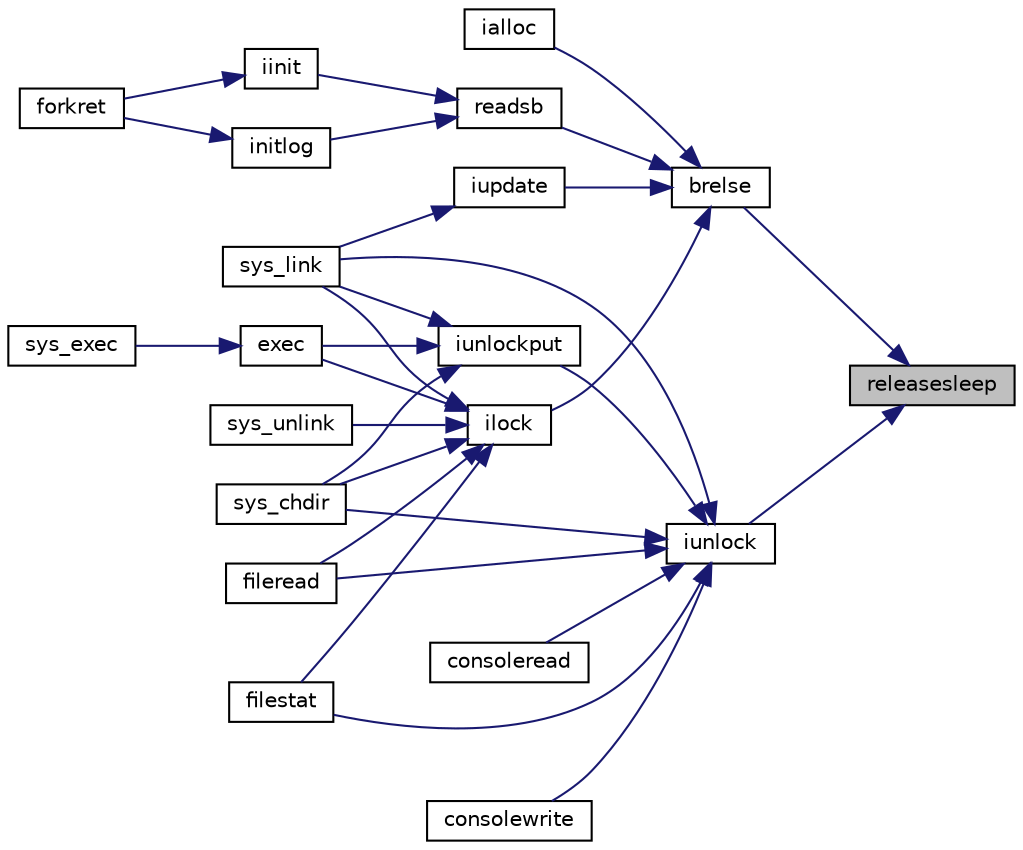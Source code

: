 digraph "releasesleep"
{
 // LATEX_PDF_SIZE
  edge [fontname="Helvetica",fontsize="10",labelfontname="Helvetica",labelfontsize="10"];
  node [fontname="Helvetica",fontsize="10",shape=record];
  rankdir="RL";
  Node1 [label="releasesleep",height=0.2,width=0.4,color="black", fillcolor="grey75", style="filled", fontcolor="black",tooltip=" "];
  Node1 -> Node2 [dir="back",color="midnightblue",fontsize="10",style="solid"];
  Node2 [label="brelse",height=0.2,width=0.4,color="black", fillcolor="white", style="filled",URL="$dc/de6/bio_8c.html#ab5335aeb503731104314321a78a6d727",tooltip=" "];
  Node2 -> Node3 [dir="back",color="midnightblue",fontsize="10",style="solid"];
  Node3 [label="ialloc",height=0.2,width=0.4,color="black", fillcolor="white", style="filled",URL="$d5/d64/defs_8h.html#ab4d7f391ca5219199e1b7502ac12ea85",tooltip=" "];
  Node2 -> Node4 [dir="back",color="midnightblue",fontsize="10",style="solid"];
  Node4 [label="ilock",height=0.2,width=0.4,color="black", fillcolor="white", style="filled",URL="$d5/d64/defs_8h.html#a29a4d743d41fe659f74b0a57fdc25012",tooltip=" "];
  Node4 -> Node5 [dir="back",color="midnightblue",fontsize="10",style="solid"];
  Node5 [label="exec",height=0.2,width=0.4,color="black", fillcolor="white", style="filled",URL="$d5/d64/defs_8h.html#aa7b4aae4a12acd187e23396214aeca47",tooltip=" "];
  Node5 -> Node6 [dir="back",color="midnightblue",fontsize="10",style="solid"];
  Node6 [label="sys_exec",height=0.2,width=0.4,color="black", fillcolor="white", style="filled",URL="$db/dd8/syscall_8c.html#aeaa813ddeb6a5fac3c45714c7351c526",tooltip=" "];
  Node4 -> Node7 [dir="back",color="midnightblue",fontsize="10",style="solid"];
  Node7 [label="fileread",height=0.2,width=0.4,color="black", fillcolor="white", style="filled",URL="$d5/d64/defs_8h.html#a6bd1db179155944c9d1fbc89d8b7b162",tooltip=" "];
  Node4 -> Node8 [dir="back",color="midnightblue",fontsize="10",style="solid"];
  Node8 [label="filestat",height=0.2,width=0.4,color="black", fillcolor="white", style="filled",URL="$d5/d64/defs_8h.html#ac4979f97957194db01001985b1bfa84e",tooltip=" "];
  Node4 -> Node9 [dir="back",color="midnightblue",fontsize="10",style="solid"];
  Node9 [label="sys_chdir",height=0.2,width=0.4,color="black", fillcolor="white", style="filled",URL="$db/dd8/syscall_8c.html#ad1c5f8693cb35b9605fee09eebdda640",tooltip=" "];
  Node4 -> Node10 [dir="back",color="midnightblue",fontsize="10",style="solid"];
  Node10 [label="sys_link",height=0.2,width=0.4,color="black", fillcolor="white", style="filled",URL="$db/dd8/syscall_8c.html#a759600870314007ac558871239122fb7",tooltip=" "];
  Node4 -> Node11 [dir="back",color="midnightblue",fontsize="10",style="solid"];
  Node11 [label="sys_unlink",height=0.2,width=0.4,color="black", fillcolor="white", style="filled",URL="$db/dd8/syscall_8c.html#ae1e58ee11d41f643929520d8c1640da7",tooltip=" "];
  Node2 -> Node12 [dir="back",color="midnightblue",fontsize="10",style="solid"];
  Node12 [label="iupdate",height=0.2,width=0.4,color="black", fillcolor="white", style="filled",URL="$d5/d64/defs_8h.html#a2ee6784c123b2a2656d88b5b357f2253",tooltip=" "];
  Node12 -> Node10 [dir="back",color="midnightblue",fontsize="10",style="solid"];
  Node2 -> Node13 [dir="back",color="midnightblue",fontsize="10",style="solid"];
  Node13 [label="readsb",height=0.2,width=0.4,color="black", fillcolor="white", style="filled",URL="$d5/d64/defs_8h.html#aff0080b2133027be2e525ca088b40e78",tooltip=" "];
  Node13 -> Node14 [dir="back",color="midnightblue",fontsize="10",style="solid"];
  Node14 [label="iinit",height=0.2,width=0.4,color="black", fillcolor="white", style="filled",URL="$d5/d64/defs_8h.html#a301761a27cf266e0bad483272fb31a3c",tooltip=" "];
  Node14 -> Node15 [dir="back",color="midnightblue",fontsize="10",style="solid"];
  Node15 [label="forkret",height=0.2,width=0.4,color="black", fillcolor="white", style="filled",URL="$d3/dda/proc_8c.html#a11c5d62d28e8121e75235d361158156e",tooltip=" "];
  Node13 -> Node16 [dir="back",color="midnightblue",fontsize="10",style="solid"];
  Node16 [label="initlog",height=0.2,width=0.4,color="black", fillcolor="white", style="filled",URL="$d5/d64/defs_8h.html#ad5e79aaefb91f41b9ef6aeae7ecf4708",tooltip=" "];
  Node16 -> Node15 [dir="back",color="midnightblue",fontsize="10",style="solid"];
  Node1 -> Node17 [dir="back",color="midnightblue",fontsize="10",style="solid"];
  Node17 [label="iunlock",height=0.2,width=0.4,color="black", fillcolor="white", style="filled",URL="$d5/d64/defs_8h.html#af301c10ad8ced77a5dfb2de3a64c666c",tooltip=" "];
  Node17 -> Node18 [dir="back",color="midnightblue",fontsize="10",style="solid"];
  Node18 [label="consoleread",height=0.2,width=0.4,color="black", fillcolor="white", style="filled",URL="$d0/d56/console_8c.html#a28ac85a90987662e306ca8efbfe16074",tooltip=" "];
  Node17 -> Node19 [dir="back",color="midnightblue",fontsize="10",style="solid"];
  Node19 [label="consolewrite",height=0.2,width=0.4,color="black", fillcolor="white", style="filled",URL="$d0/d56/console_8c.html#a6af7eb39268127d389792cec37785666",tooltip=" "];
  Node17 -> Node7 [dir="back",color="midnightblue",fontsize="10",style="solid"];
  Node17 -> Node8 [dir="back",color="midnightblue",fontsize="10",style="solid"];
  Node17 -> Node20 [dir="back",color="midnightblue",fontsize="10",style="solid"];
  Node20 [label="iunlockput",height=0.2,width=0.4,color="black", fillcolor="white", style="filled",URL="$d5/d64/defs_8h.html#adff5bb5a1eeaf921853ec06479f8c49b",tooltip=" "];
  Node20 -> Node5 [dir="back",color="midnightblue",fontsize="10",style="solid"];
  Node20 -> Node9 [dir="back",color="midnightblue",fontsize="10",style="solid"];
  Node20 -> Node10 [dir="back",color="midnightblue",fontsize="10",style="solid"];
  Node17 -> Node9 [dir="back",color="midnightblue",fontsize="10",style="solid"];
  Node17 -> Node10 [dir="back",color="midnightblue",fontsize="10",style="solid"];
}

